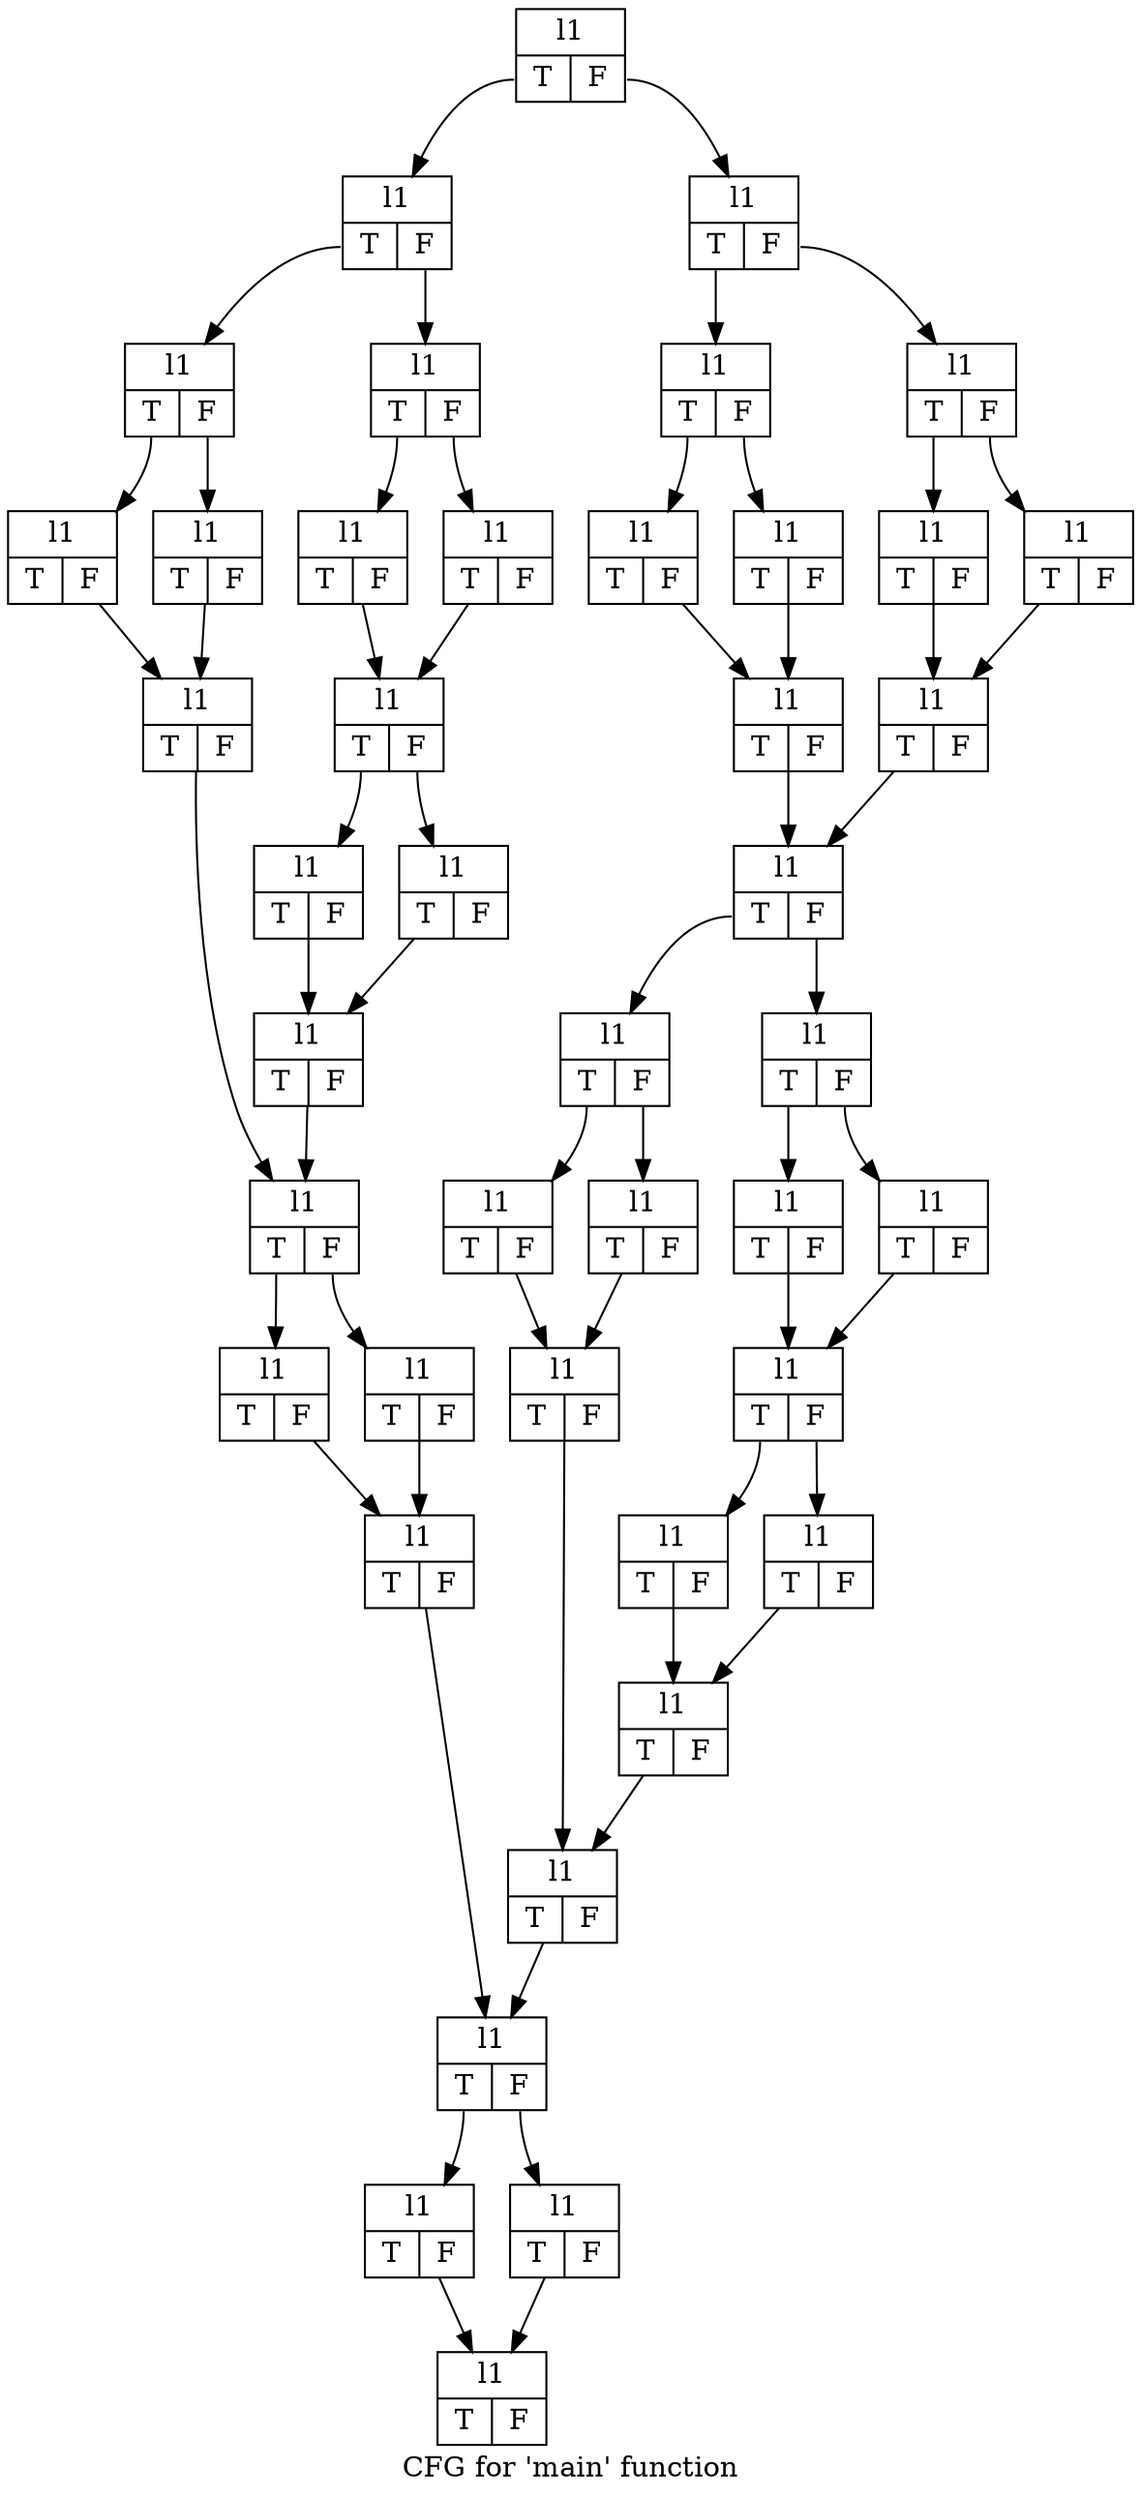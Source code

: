 digraph "CFG for 'main' function" {
	label="CFG for 'main' function";

	Node0x55d3b743ad30 [shape=record,label="{l1|{<s0>T|<s1>F}}"];
	Node0x55d3b743ad30:s0 -> Node0x55d3b743b4f0;
	Node0x55d3b743ad30:s1 -> Node0x55d3b743c3c0;
	Node0x55d3b743b4f0 [shape=record,label="{l1|{<s0>T|<s1>F}}"];
	Node0x55d3b743b4f0:s0 -> Node0x55d3b743c7c0;
	Node0x55d3b743b4f0:s1 -> Node0x55d3b743c810;
	Node0x55d3b743c7c0 [shape=record,label="{l1|{<s0>T|<s1>F}}"];
	Node0x55d3b743c7c0:s0 -> Node0x55d3b743ca90;
	Node0x55d3b743c7c0:s1 -> Node0x55d3b743cae0;
	Node0x55d3b743ca90 [shape=record,label="{l1|{<s0>T|<s1>F}}"];
	Node0x55d3b743ca90 -> Node0x55d3b743d080;
	Node0x55d3b743cae0 [shape=record,label="{l1|{<s0>T|<s1>F}}"];
	Node0x55d3b743cae0 -> Node0x55d3b743d080;
	Node0x55d3b743d080 [shape=record,label="{l1|{<s0>T|<s1>F}}"];
	Node0x55d3b743d080 -> Node0x55d3b743d2e0;
	Node0x55d3b743c810 [shape=record,label="{l1|{<s0>T|<s1>F}}"];
	Node0x55d3b743c810:s0 -> Node0x55d3b743d4c0;
	Node0x55d3b743c810:s1 -> Node0x55d3b743d510;
	Node0x55d3b743d4c0 [shape=record,label="{l1|{<s0>T|<s1>F}}"];
	Node0x55d3b743d4c0 -> Node0x55d3b743d740;
	Node0x55d3b743d510 [shape=record,label="{l1|{<s0>T|<s1>F}}"];
	Node0x55d3b743d510 -> Node0x55d3b743d740;
	Node0x55d3b743d740 [shape=record,label="{l1|{<s0>T|<s1>F}}"];
	Node0x55d3b743d740:s0 -> Node0x55d3b743de70;
	Node0x55d3b743d740:s1 -> Node0x55d3b743dec0;
	Node0x55d3b743de70 [shape=record,label="{l1|{<s0>T|<s1>F}}"];
	Node0x55d3b743de70 -> Node0x55d3b743e0f0;
	Node0x55d3b743dec0 [shape=record,label="{l1|{<s0>T|<s1>F}}"];
	Node0x55d3b743dec0 -> Node0x55d3b743e0f0;
	Node0x55d3b743e0f0 [shape=record,label="{l1|{<s0>T|<s1>F}}"];
	Node0x55d3b743e0f0 -> Node0x55d3b743d2e0;
	Node0x55d3b743d2e0 [shape=record,label="{l1|{<s0>T|<s1>F}}"];
	Node0x55d3b743d2e0:s0 -> Node0x55d3b743ec40;
	Node0x55d3b743d2e0:s1 -> Node0x55d3b743ec90;
	Node0x55d3b743ec40 [shape=record,label="{l1|{<s0>T|<s1>F}}"];
	Node0x55d3b743ec40 -> Node0x55d3b743eec0;
	Node0x55d3b743ec90 [shape=record,label="{l1|{<s0>T|<s1>F}}"];
	Node0x55d3b743ec90 -> Node0x55d3b743eec0;
	Node0x55d3b743eec0 [shape=record,label="{l1|{<s0>T|<s1>F}}"];
	Node0x55d3b743eec0 -> Node0x55d3b743f120;
	Node0x55d3b743c3c0 [shape=record,label="{l1|{<s0>T|<s1>F}}"];
	Node0x55d3b743c3c0:s0 -> Node0x55d3b743f300;
	Node0x55d3b743c3c0:s1 -> Node0x55d3b743f350;
	Node0x55d3b743f300 [shape=record,label="{l1|{<s0>T|<s1>F}}"];
	Node0x55d3b743f300:s0 -> Node0x55d3b743f560;
	Node0x55d3b743f300:s1 -> Node0x55d3b743f5b0;
	Node0x55d3b743f560 [shape=record,label="{l1|{<s0>T|<s1>F}}"];
	Node0x55d3b743f560 -> Node0x55d3b743f7e0;
	Node0x55d3b743f5b0 [shape=record,label="{l1|{<s0>T|<s1>F}}"];
	Node0x55d3b743f5b0 -> Node0x55d3b743f7e0;
	Node0x55d3b743f7e0 [shape=record,label="{l1|{<s0>T|<s1>F}}"];
	Node0x55d3b743f7e0 -> Node0x55d3b743fa40;
	Node0x55d3b743f350 [shape=record,label="{l1|{<s0>T|<s1>F}}"];
	Node0x55d3b743f350:s0 -> Node0x55d3b743fc20;
	Node0x55d3b743f350:s1 -> Node0x55d3b743fc70;
	Node0x55d3b743fc20 [shape=record,label="{l1|{<s0>T|<s1>F}}"];
	Node0x55d3b743fc20 -> Node0x55d3b743fea0;
	Node0x55d3b743fc70 [shape=record,label="{l1|{<s0>T|<s1>F}}"];
	Node0x55d3b743fc70 -> Node0x55d3b743fea0;
	Node0x55d3b743fea0 [shape=record,label="{l1|{<s0>T|<s1>F}}"];
	Node0x55d3b743fea0 -> Node0x55d3b743fa40;
	Node0x55d3b743fa40 [shape=record,label="{l1|{<s0>T|<s1>F}}"];
	Node0x55d3b743fa40:s0 -> Node0x55d3b7440440;
	Node0x55d3b743fa40:s1 -> Node0x55d3b7440490;
	Node0x55d3b7440440 [shape=record,label="{l1|{<s0>T|<s1>F}}"];
	Node0x55d3b7440440:s0 -> Node0x55d3b7440a10;
	Node0x55d3b7440440:s1 -> Node0x55d3b7440a60;
	Node0x55d3b7440a10 [shape=record,label="{l1|{<s0>T|<s1>F}}"];
	Node0x55d3b7440a10 -> Node0x55d3b7440c90;
	Node0x55d3b7440a60 [shape=record,label="{l1|{<s0>T|<s1>F}}"];
	Node0x55d3b7440a60 -> Node0x55d3b7440c90;
	Node0x55d3b7440c90 [shape=record,label="{l1|{<s0>T|<s1>F}}"];
	Node0x55d3b7440c90 -> Node0x55d3b7440ef0;
	Node0x55d3b7440490 [shape=record,label="{l1|{<s0>T|<s1>F}}"];
	Node0x55d3b7440490:s0 -> Node0x55d3b7441c20;
	Node0x55d3b7440490:s1 -> Node0x55d3b7441c70;
	Node0x55d3b7441c20 [shape=record,label="{l1|{<s0>T|<s1>F}}"];
	Node0x55d3b7441c20 -> Node0x55d3b7441ea0;
	Node0x55d3b7441c70 [shape=record,label="{l1|{<s0>T|<s1>F}}"];
	Node0x55d3b7441c70 -> Node0x55d3b7441ea0;
	Node0x55d3b7441ea0 [shape=record,label="{l1|{<s0>T|<s1>F}}"];
	Node0x55d3b7441ea0:s0 -> Node0x55d3b7442200;
	Node0x55d3b7441ea0:s1 -> Node0x55d3b7442250;
	Node0x55d3b7442200 [shape=record,label="{l1|{<s0>T|<s1>F}}"];
	Node0x55d3b7442200 -> Node0x55d3b7442480;
	Node0x55d3b7442250 [shape=record,label="{l1|{<s0>T|<s1>F}}"];
	Node0x55d3b7442250 -> Node0x55d3b7442480;
	Node0x55d3b7442480 [shape=record,label="{l1|{<s0>T|<s1>F}}"];
	Node0x55d3b7442480 -> Node0x55d3b7440ef0;
	Node0x55d3b7440ef0 [shape=record,label="{l1|{<s0>T|<s1>F}}"];
	Node0x55d3b7440ef0 -> Node0x55d3b743f120;
	Node0x55d3b743f120 [shape=record,label="{l1|{<s0>T|<s1>F}}"];
	Node0x55d3b743f120:s0 -> Node0x55d3b74428a0;
	Node0x55d3b743f120:s1 -> Node0x55d3b74428f0;
	Node0x55d3b74428a0 [shape=record,label="{l1|{<s0>T|<s1>F}}"];
	Node0x55d3b74428a0 -> Node0x55d3b7442b20;
	Node0x55d3b74428f0 [shape=record,label="{l1|{<s0>T|<s1>F}}"];
	Node0x55d3b74428f0 -> Node0x55d3b7442b20;
	Node0x55d3b7442b20 [shape=record,label="{l1|{<s0>T|<s1>F}}"];
}
